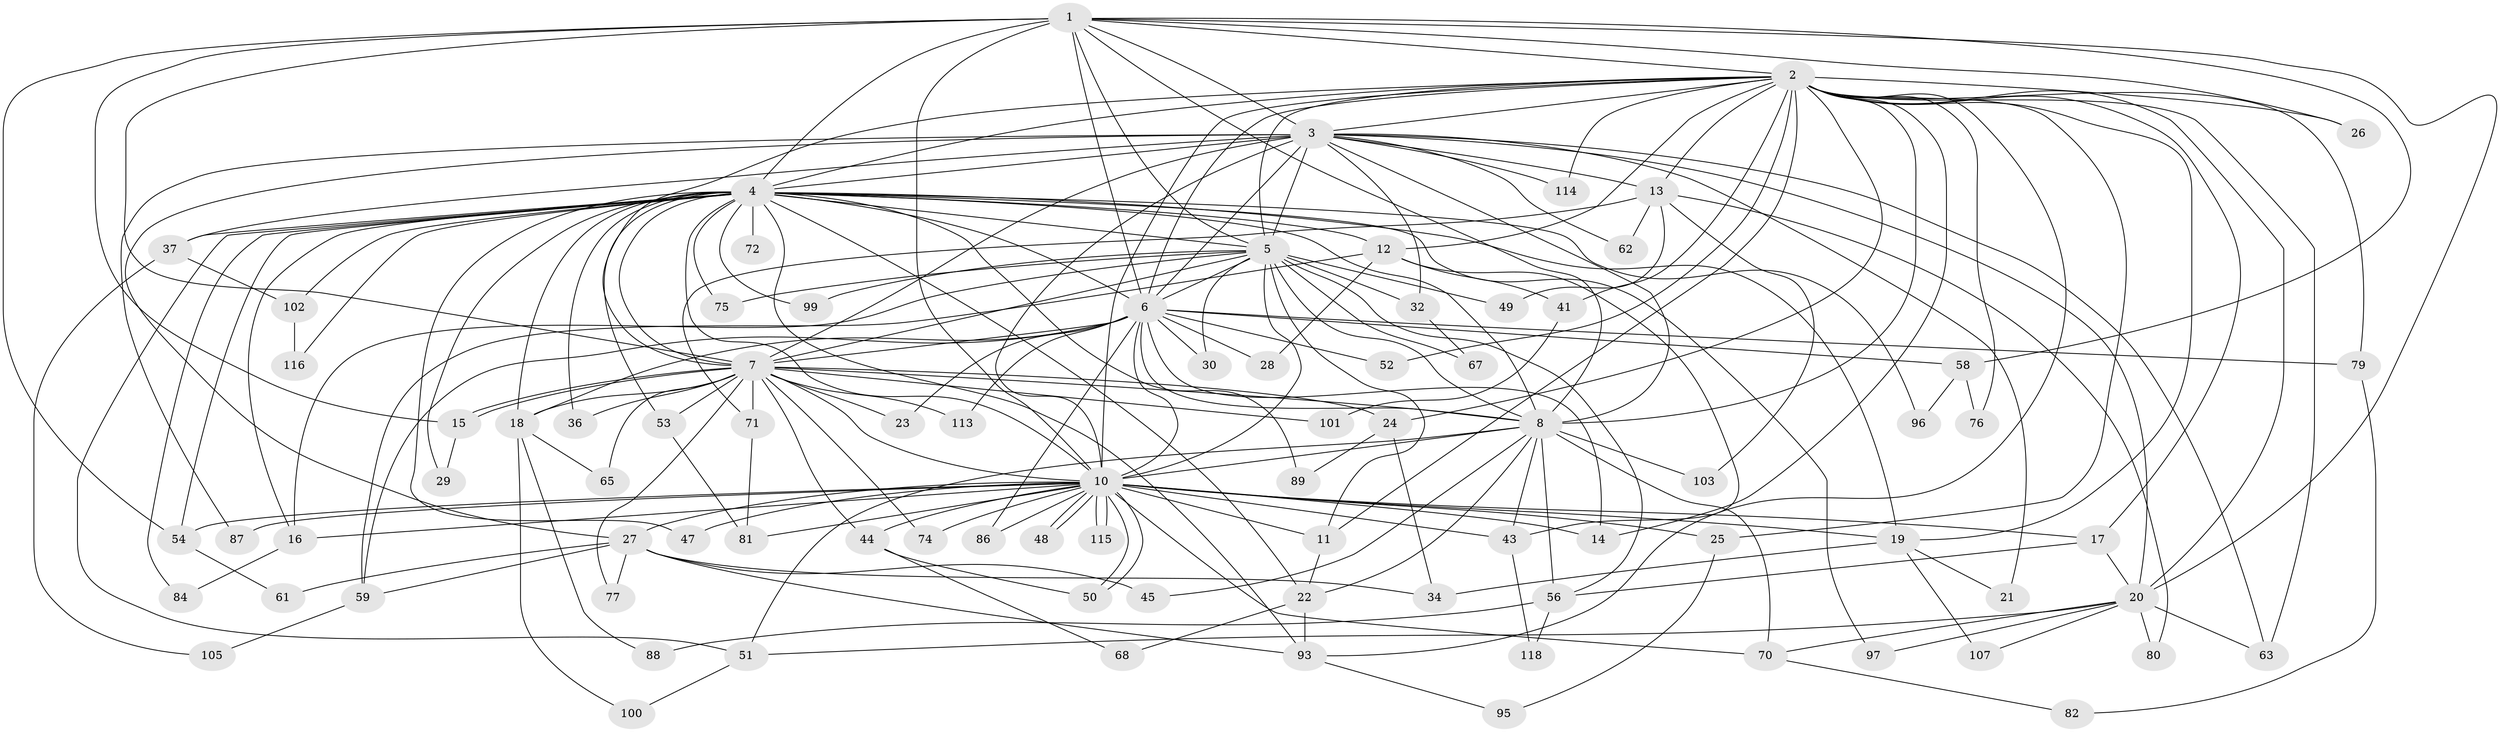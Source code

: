 // original degree distribution, {15: 0.00847457627118644, 29: 0.00847457627118644, 21: 0.01694915254237288, 17: 0.01694915254237288, 20: 0.00847457627118644, 24: 0.01694915254237288, 35: 0.00847457627118644, 3: 0.19491525423728814, 6: 0.03389830508474576, 4: 0.13559322033898305, 8: 0.01694915254237288, 2: 0.5338983050847458}
// Generated by graph-tools (version 1.1) at 2025/10/02/27/25 16:10:58]
// undirected, 86 vertices, 210 edges
graph export_dot {
graph [start="1"]
  node [color=gray90,style=filled];
  1 [super="+38"];
  2 [super="+57"];
  3 [super="+85"];
  4 [super="+9"];
  5 [super="+60"];
  6 [super="+73"];
  7 [super="+39"];
  8 [super="+35"];
  10 [super="+91"];
  11 [super="+40"];
  12;
  13 [super="+33"];
  14 [super="+69"];
  15 [super="+94"];
  16 [super="+31"];
  17;
  18 [super="+92"];
  19 [super="+55"];
  20 [super="+46"];
  21;
  22 [super="+42"];
  23;
  24 [super="+66"];
  25;
  26;
  27 [super="+117"];
  28;
  29;
  30;
  32;
  34;
  36;
  37;
  41 [super="+111"];
  43 [super="+110"];
  44;
  45;
  47;
  48;
  49;
  50 [super="+90"];
  51 [super="+109"];
  52;
  53;
  54 [super="+104"];
  56 [super="+64"];
  58;
  59 [super="+108"];
  61;
  62;
  63 [super="+106"];
  65;
  67;
  68;
  70 [super="+78"];
  71;
  72;
  74;
  75 [super="+98"];
  76;
  77;
  79;
  80;
  81 [super="+83"];
  82;
  84;
  86;
  87;
  88;
  89;
  93 [super="+112"];
  95;
  96;
  97;
  99;
  100;
  101;
  102;
  103;
  105;
  107;
  113;
  114;
  115;
  116;
  118;
  1 -- 2 [weight=2];
  1 -- 3;
  1 -- 4 [weight=2];
  1 -- 5;
  1 -- 6;
  1 -- 7;
  1 -- 8;
  1 -- 10;
  1 -- 20;
  1 -- 26;
  1 -- 58;
  1 -- 15;
  1 -- 54;
  2 -- 3;
  2 -- 4 [weight=2];
  2 -- 5;
  2 -- 6;
  2 -- 7;
  2 -- 8 [weight=2];
  2 -- 10;
  2 -- 11;
  2 -- 12;
  2 -- 13;
  2 -- 14;
  2 -- 17;
  2 -- 19;
  2 -- 24;
  2 -- 25;
  2 -- 26;
  2 -- 41 [weight=2];
  2 -- 52;
  2 -- 76;
  2 -- 79;
  2 -- 114;
  2 -- 93;
  2 -- 20;
  2 -- 63;
  3 -- 4 [weight=2];
  3 -- 5;
  3 -- 6 [weight=2];
  3 -- 7;
  3 -- 8;
  3 -- 10;
  3 -- 13 [weight=2];
  3 -- 21;
  3 -- 27;
  3 -- 32;
  3 -- 37;
  3 -- 62;
  3 -- 63;
  3 -- 87;
  3 -- 114;
  3 -- 20;
  4 -- 5 [weight=2];
  4 -- 6 [weight=2];
  4 -- 7 [weight=2];
  4 -- 8 [weight=2];
  4 -- 10 [weight=2];
  4 -- 18;
  4 -- 22;
  4 -- 47;
  4 -- 54;
  4 -- 72 [weight=2];
  4 -- 102;
  4 -- 116;
  4 -- 75;
  4 -- 12;
  4 -- 16;
  4 -- 84;
  4 -- 89;
  4 -- 93;
  4 -- 29;
  4 -- 96;
  4 -- 97;
  4 -- 99;
  4 -- 36;
  4 -- 37;
  4 -- 53;
  4 -- 51;
  4 -- 19;
  5 -- 6;
  5 -- 7;
  5 -- 8;
  5 -- 10 [weight=2];
  5 -- 16;
  5 -- 30;
  5 -- 32;
  5 -- 49;
  5 -- 67;
  5 -- 75 [weight=2];
  5 -- 99;
  5 -- 56;
  5 -- 11;
  6 -- 7;
  6 -- 8;
  6 -- 10 [weight=2];
  6 -- 23;
  6 -- 28;
  6 -- 30;
  6 -- 52;
  6 -- 58;
  6 -- 79;
  6 -- 86;
  6 -- 113;
  6 -- 18;
  6 -- 59;
  6 -- 14;
  7 -- 8;
  7 -- 10 [weight=2];
  7 -- 15;
  7 -- 15;
  7 -- 18;
  7 -- 23;
  7 -- 24;
  7 -- 36;
  7 -- 44;
  7 -- 53;
  7 -- 65;
  7 -- 71;
  7 -- 74;
  7 -- 77;
  7 -- 101;
  7 -- 113;
  8 -- 10 [weight=2];
  8 -- 22;
  8 -- 43;
  8 -- 45;
  8 -- 51;
  8 -- 56;
  8 -- 103;
  8 -- 70;
  10 -- 11;
  10 -- 14;
  10 -- 17;
  10 -- 19;
  10 -- 25;
  10 -- 27;
  10 -- 43;
  10 -- 44;
  10 -- 47;
  10 -- 48;
  10 -- 48;
  10 -- 50;
  10 -- 50;
  10 -- 54;
  10 -- 70;
  10 -- 74;
  10 -- 86;
  10 -- 87;
  10 -- 115;
  10 -- 115;
  10 -- 81;
  10 -- 16;
  11 -- 22;
  12 -- 28;
  12 -- 41;
  12 -- 59;
  12 -- 43;
  13 -- 49;
  13 -- 80;
  13 -- 71;
  13 -- 103;
  13 -- 62;
  15 -- 29;
  16 -- 84;
  17 -- 20;
  17 -- 56;
  18 -- 65;
  18 -- 88;
  18 -- 100;
  19 -- 21;
  19 -- 34;
  19 -- 107;
  20 -- 63;
  20 -- 80;
  20 -- 97;
  20 -- 107;
  20 -- 51;
  20 -- 70;
  22 -- 68;
  22 -- 93;
  24 -- 89;
  24 -- 34;
  25 -- 95;
  27 -- 34;
  27 -- 45;
  27 -- 59;
  27 -- 61;
  27 -- 77;
  27 -- 93;
  32 -- 67;
  37 -- 102;
  37 -- 105;
  41 -- 101;
  43 -- 118;
  44 -- 68;
  44 -- 50;
  51 -- 100;
  53 -- 81;
  54 -- 61;
  56 -- 88;
  56 -- 118;
  58 -- 76;
  58 -- 96;
  59 -- 105;
  70 -- 82;
  71 -- 81;
  79 -- 82;
  93 -- 95;
  102 -- 116;
}
